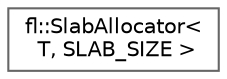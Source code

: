 digraph "Graphical Class Hierarchy"
{
 // INTERACTIVE_SVG=YES
 // LATEX_PDF_SIZE
  bgcolor="transparent";
  edge [fontname=Helvetica,fontsize=10,labelfontname=Helvetica,labelfontsize=10];
  node [fontname=Helvetica,fontsize=10,shape=box,height=0.2,width=0.4];
  rankdir="LR";
  Node0 [id="Node000000",label="fl::SlabAllocator\<\l T, SLAB_SIZE \>",height=0.2,width=0.4,color="grey40", fillcolor="white", style="filled",URL="$d5/db8/classfl_1_1_slab_allocator.html",tooltip=" "];
}
